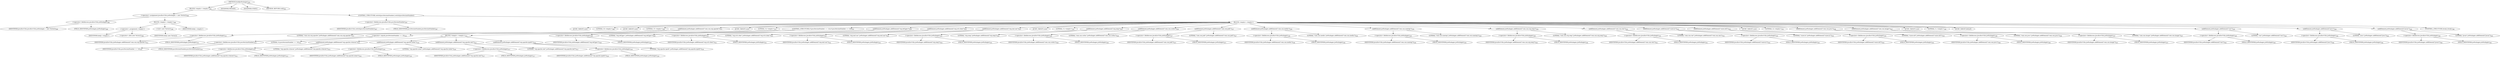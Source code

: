 digraph "buildJrePackages" {  
"300" [label = <(METHOD,buildJrePackages)<SUB>305</SUB>> ]
"301" [label = <(BLOCK,&lt;empty&gt;,&lt;empty&gt;)<SUB>305</SUB>> ]
"302" [label = <(&lt;operator&gt;.assignment,JavaEnvUtils.jrePackages = new Vector())<SUB>306</SUB>> ]
"303" [label = <(&lt;operator&gt;.fieldAccess,JavaEnvUtils.jrePackages)<SUB>306</SUB>> ]
"304" [label = <(IDENTIFIER,JavaEnvUtils,JavaEnvUtils.jrePackages = new Vector())<SUB>306</SUB>> ]
"305" [label = <(FIELD_IDENTIFIER,jrePackages,jrePackages)<SUB>306</SUB>> ]
"306" [label = <(BLOCK,&lt;empty&gt;,&lt;empty&gt;)<SUB>306</SUB>> ]
"307" [label = <(&lt;operator&gt;.assignment,&lt;empty&gt;)> ]
"308" [label = <(IDENTIFIER,$obj1,&lt;empty&gt;)> ]
"309" [label = <(&lt;operator&gt;.alloc,new Vector())<SUB>306</SUB>> ]
"310" [label = <(&lt;init&gt;,new Vector())<SUB>306</SUB>> ]
"311" [label = <(IDENTIFIER,$obj1,new Vector())> ]
"312" [label = <(IDENTIFIER,$obj1,&lt;empty&gt;)> ]
"313" [label = <(CONTROL_STRUCTURE,switch(javaVersionNumber),switch(javaVersionNumber))> ]
"314" [label = <(&lt;operator&gt;.fieldAccess,JavaEnvUtils.javaVersionNumber)<SUB>307</SUB>> ]
"315" [label = <(IDENTIFIER,JavaEnvUtils,switch(javaVersionNumber))<SUB>307</SUB>> ]
"316" [label = <(FIELD_IDENTIFIER,javaVersionNumber,javaVersionNumber)<SUB>307</SUB>> ]
"317" [label = <(BLOCK,&lt;empty&gt;,&lt;empty&gt;)> ]
"318" [label = <(JUMP_TARGET,case)> ]
"319" [label = <(LITERAL,16,&lt;empty&gt;)<SUB>308</SUB>> ]
"320" [label = <(JUMP_TARGET,case)> ]
"321" [label = <(LITERAL,15,&lt;empty&gt;)<SUB>309</SUB>> ]
"322" [label = <(addElement,jrePackages.addElement(&quot;com.sun.org.apache&quot;))<SUB>311</SUB>> ]
"323" [label = <(&lt;operator&gt;.fieldAccess,JavaEnvUtils.jrePackages)<SUB>311</SUB>> ]
"324" [label = <(IDENTIFIER,JavaEnvUtils,jrePackages.addElement(&quot;com.sun.org.apache&quot;))<SUB>311</SUB>> ]
"325" [label = <(FIELD_IDENTIFIER,jrePackages,jrePackages)<SUB>311</SUB>> ]
"326" [label = <(LITERAL,&quot;com.sun.org.apache&quot;,jrePackages.addElement(&quot;com.sun.org.apache&quot;))<SUB>311</SUB>> ]
"327" [label = <(JUMP_TARGET,case)> ]
"328" [label = <(LITERAL,14,&lt;empty&gt;)<SUB>313</SUB>> ]
"329" [label = <(CONTROL_STRUCTURE,if (javaVersionNumber == 14),if (javaVersionNumber == 14))<SUB>314</SUB>> ]
"330" [label = <(&lt;operator&gt;.equals,javaVersionNumber == 14)<SUB>314</SUB>> ]
"331" [label = <(&lt;operator&gt;.fieldAccess,JavaEnvUtils.javaVersionNumber)<SUB>314</SUB>> ]
"332" [label = <(IDENTIFIER,JavaEnvUtils,javaVersionNumber == 14)<SUB>314</SUB>> ]
"333" [label = <(FIELD_IDENTIFIER,javaVersionNumber,javaVersionNumber)<SUB>314</SUB>> ]
"334" [label = <(LITERAL,14,javaVersionNumber == 14)<SUB>314</SUB>> ]
"335" [label = <(BLOCK,&lt;empty&gt;,&lt;empty&gt;)<SUB>314</SUB>> ]
"336" [label = <(addElement,jrePackages.addElement(&quot;org.apache.crimson&quot;))<SUB>315</SUB>> ]
"337" [label = <(&lt;operator&gt;.fieldAccess,JavaEnvUtils.jrePackages)<SUB>315</SUB>> ]
"338" [label = <(IDENTIFIER,JavaEnvUtils,jrePackages.addElement(&quot;org.apache.crimson&quot;))<SUB>315</SUB>> ]
"339" [label = <(FIELD_IDENTIFIER,jrePackages,jrePackages)<SUB>315</SUB>> ]
"340" [label = <(LITERAL,&quot;org.apache.crimson&quot;,jrePackages.addElement(&quot;org.apache.crimson&quot;))<SUB>315</SUB>> ]
"341" [label = <(addElement,jrePackages.addElement(&quot;org.apache.xalan&quot;))<SUB>316</SUB>> ]
"342" [label = <(&lt;operator&gt;.fieldAccess,JavaEnvUtils.jrePackages)<SUB>316</SUB>> ]
"343" [label = <(IDENTIFIER,JavaEnvUtils,jrePackages.addElement(&quot;org.apache.xalan&quot;))<SUB>316</SUB>> ]
"344" [label = <(FIELD_IDENTIFIER,jrePackages,jrePackages)<SUB>316</SUB>> ]
"345" [label = <(LITERAL,&quot;org.apache.xalan&quot;,jrePackages.addElement(&quot;org.apache.xalan&quot;))<SUB>316</SUB>> ]
"346" [label = <(addElement,jrePackages.addElement(&quot;org.apache.xml&quot;))<SUB>317</SUB>> ]
"347" [label = <(&lt;operator&gt;.fieldAccess,JavaEnvUtils.jrePackages)<SUB>317</SUB>> ]
"348" [label = <(IDENTIFIER,JavaEnvUtils,jrePackages.addElement(&quot;org.apache.xml&quot;))<SUB>317</SUB>> ]
"349" [label = <(FIELD_IDENTIFIER,jrePackages,jrePackages)<SUB>317</SUB>> ]
"350" [label = <(LITERAL,&quot;org.apache.xml&quot;,jrePackages.addElement(&quot;org.apache.xml&quot;))<SUB>317</SUB>> ]
"351" [label = <(addElement,jrePackages.addElement(&quot;org.apache.xpath&quot;))<SUB>318</SUB>> ]
"352" [label = <(&lt;operator&gt;.fieldAccess,JavaEnvUtils.jrePackages)<SUB>318</SUB>> ]
"353" [label = <(IDENTIFIER,JavaEnvUtils,jrePackages.addElement(&quot;org.apache.xpath&quot;))<SUB>318</SUB>> ]
"354" [label = <(FIELD_IDENTIFIER,jrePackages,jrePackages)<SUB>318</SUB>> ]
"355" [label = <(LITERAL,&quot;org.apache.xpath&quot;,jrePackages.addElement(&quot;org.apache.xpath&quot;))<SUB>318</SUB>> ]
"356" [label = <(addElement,jrePackages.addElement(&quot;org.ietf.jgss&quot;))<SUB>320</SUB>> ]
"357" [label = <(&lt;operator&gt;.fieldAccess,JavaEnvUtils.jrePackages)<SUB>320</SUB>> ]
"358" [label = <(IDENTIFIER,JavaEnvUtils,jrePackages.addElement(&quot;org.ietf.jgss&quot;))<SUB>320</SUB>> ]
"359" [label = <(FIELD_IDENTIFIER,jrePackages,jrePackages)<SUB>320</SUB>> ]
"360" [label = <(LITERAL,&quot;org.ietf.jgss&quot;,jrePackages.addElement(&quot;org.ietf.jgss&quot;))<SUB>320</SUB>> ]
"361" [label = <(addElement,jrePackages.addElement(&quot;org.w3c.dom&quot;))<SUB>321</SUB>> ]
"362" [label = <(&lt;operator&gt;.fieldAccess,JavaEnvUtils.jrePackages)<SUB>321</SUB>> ]
"363" [label = <(IDENTIFIER,JavaEnvUtils,jrePackages.addElement(&quot;org.w3c.dom&quot;))<SUB>321</SUB>> ]
"364" [label = <(FIELD_IDENTIFIER,jrePackages,jrePackages)<SUB>321</SUB>> ]
"365" [label = <(LITERAL,&quot;org.w3c.dom&quot;,jrePackages.addElement(&quot;org.w3c.dom&quot;))<SUB>321</SUB>> ]
"366" [label = <(addElement,jrePackages.addElement(&quot;org.xml.sax&quot;))<SUB>322</SUB>> ]
"367" [label = <(&lt;operator&gt;.fieldAccess,JavaEnvUtils.jrePackages)<SUB>322</SUB>> ]
"368" [label = <(IDENTIFIER,JavaEnvUtils,jrePackages.addElement(&quot;org.xml.sax&quot;))<SUB>322</SUB>> ]
"369" [label = <(FIELD_IDENTIFIER,jrePackages,jrePackages)<SUB>322</SUB>> ]
"370" [label = <(LITERAL,&quot;org.xml.sax&quot;,jrePackages.addElement(&quot;org.xml.sax&quot;))<SUB>322</SUB>> ]
"371" [label = <(JUMP_TARGET,case)> ]
"372" [label = <(LITERAL,13,&lt;empty&gt;)<SUB>324</SUB>> ]
"373" [label = <(addElement,jrePackages.addElement(&quot;org.omg&quot;))<SUB>325</SUB>> ]
"374" [label = <(&lt;operator&gt;.fieldAccess,JavaEnvUtils.jrePackages)<SUB>325</SUB>> ]
"375" [label = <(IDENTIFIER,JavaEnvUtils,jrePackages.addElement(&quot;org.omg&quot;))<SUB>325</SUB>> ]
"376" [label = <(FIELD_IDENTIFIER,jrePackages,jrePackages)<SUB>325</SUB>> ]
"377" [label = <(LITERAL,&quot;org.omg&quot;,jrePackages.addElement(&quot;org.omg&quot;))<SUB>325</SUB>> ]
"378" [label = <(addElement,jrePackages.addElement(&quot;com.sun.corba&quot;))<SUB>326</SUB>> ]
"379" [label = <(&lt;operator&gt;.fieldAccess,JavaEnvUtils.jrePackages)<SUB>326</SUB>> ]
"380" [label = <(IDENTIFIER,JavaEnvUtils,jrePackages.addElement(&quot;com.sun.corba&quot;))<SUB>326</SUB>> ]
"381" [label = <(FIELD_IDENTIFIER,jrePackages,jrePackages)<SUB>326</SUB>> ]
"382" [label = <(LITERAL,&quot;com.sun.corba&quot;,jrePackages.addElement(&quot;com.sun.corba&quot;))<SUB>326</SUB>> ]
"383" [label = <(addElement,jrePackages.addElement(&quot;com.sun.jndi&quot;))<SUB>327</SUB>> ]
"384" [label = <(&lt;operator&gt;.fieldAccess,JavaEnvUtils.jrePackages)<SUB>327</SUB>> ]
"385" [label = <(IDENTIFIER,JavaEnvUtils,jrePackages.addElement(&quot;com.sun.jndi&quot;))<SUB>327</SUB>> ]
"386" [label = <(FIELD_IDENTIFIER,jrePackages,jrePackages)<SUB>327</SUB>> ]
"387" [label = <(LITERAL,&quot;com.sun.jndi&quot;,jrePackages.addElement(&quot;com.sun.jndi&quot;))<SUB>327</SUB>> ]
"388" [label = <(addElement,jrePackages.addElement(&quot;com.sun.media&quot;))<SUB>328</SUB>> ]
"389" [label = <(&lt;operator&gt;.fieldAccess,JavaEnvUtils.jrePackages)<SUB>328</SUB>> ]
"390" [label = <(IDENTIFIER,JavaEnvUtils,jrePackages.addElement(&quot;com.sun.media&quot;))<SUB>328</SUB>> ]
"391" [label = <(FIELD_IDENTIFIER,jrePackages,jrePackages)<SUB>328</SUB>> ]
"392" [label = <(LITERAL,&quot;com.sun.media&quot;,jrePackages.addElement(&quot;com.sun.media&quot;))<SUB>328</SUB>> ]
"393" [label = <(addElement,jrePackages.addElement(&quot;com.sun.naming&quot;))<SUB>329</SUB>> ]
"394" [label = <(&lt;operator&gt;.fieldAccess,JavaEnvUtils.jrePackages)<SUB>329</SUB>> ]
"395" [label = <(IDENTIFIER,JavaEnvUtils,jrePackages.addElement(&quot;com.sun.naming&quot;))<SUB>329</SUB>> ]
"396" [label = <(FIELD_IDENTIFIER,jrePackages,jrePackages)<SUB>329</SUB>> ]
"397" [label = <(LITERAL,&quot;com.sun.naming&quot;,jrePackages.addElement(&quot;com.sun.naming&quot;))<SUB>329</SUB>> ]
"398" [label = <(addElement,jrePackages.addElement(&quot;com.sun.org.omg&quot;))<SUB>330</SUB>> ]
"399" [label = <(&lt;operator&gt;.fieldAccess,JavaEnvUtils.jrePackages)<SUB>330</SUB>> ]
"400" [label = <(IDENTIFIER,JavaEnvUtils,jrePackages.addElement(&quot;com.sun.org.omg&quot;))<SUB>330</SUB>> ]
"401" [label = <(FIELD_IDENTIFIER,jrePackages,jrePackages)<SUB>330</SUB>> ]
"402" [label = <(LITERAL,&quot;com.sun.org.omg&quot;,jrePackages.addElement(&quot;com.sun.org.omg&quot;))<SUB>330</SUB>> ]
"403" [label = <(addElement,jrePackages.addElement(&quot;com.sun.rmi&quot;))<SUB>331</SUB>> ]
"404" [label = <(&lt;operator&gt;.fieldAccess,JavaEnvUtils.jrePackages)<SUB>331</SUB>> ]
"405" [label = <(IDENTIFIER,JavaEnvUtils,jrePackages.addElement(&quot;com.sun.rmi&quot;))<SUB>331</SUB>> ]
"406" [label = <(FIELD_IDENTIFIER,jrePackages,jrePackages)<SUB>331</SUB>> ]
"407" [label = <(LITERAL,&quot;com.sun.rmi&quot;,jrePackages.addElement(&quot;com.sun.rmi&quot;))<SUB>331</SUB>> ]
"408" [label = <(addElement,jrePackages.addElement(&quot;sunw.io&quot;))<SUB>332</SUB>> ]
"409" [label = <(&lt;operator&gt;.fieldAccess,JavaEnvUtils.jrePackages)<SUB>332</SUB>> ]
"410" [label = <(IDENTIFIER,JavaEnvUtils,jrePackages.addElement(&quot;sunw.io&quot;))<SUB>332</SUB>> ]
"411" [label = <(FIELD_IDENTIFIER,jrePackages,jrePackages)<SUB>332</SUB>> ]
"412" [label = <(LITERAL,&quot;sunw.io&quot;,jrePackages.addElement(&quot;sunw.io&quot;))<SUB>332</SUB>> ]
"413" [label = <(addElement,jrePackages.addElement(&quot;sunw.util&quot;))<SUB>333</SUB>> ]
"414" [label = <(&lt;operator&gt;.fieldAccess,JavaEnvUtils.jrePackages)<SUB>333</SUB>> ]
"415" [label = <(IDENTIFIER,JavaEnvUtils,jrePackages.addElement(&quot;sunw.util&quot;))<SUB>333</SUB>> ]
"416" [label = <(FIELD_IDENTIFIER,jrePackages,jrePackages)<SUB>333</SUB>> ]
"417" [label = <(LITERAL,&quot;sunw.util&quot;,jrePackages.addElement(&quot;sunw.util&quot;))<SUB>333</SUB>> ]
"418" [label = <(JUMP_TARGET,case)> ]
"419" [label = <(LITERAL,12,&lt;empty&gt;)<SUB>335</SUB>> ]
"420" [label = <(addElement,jrePackages.addElement(&quot;com.sun.java&quot;))<SUB>336</SUB>> ]
"421" [label = <(&lt;operator&gt;.fieldAccess,JavaEnvUtils.jrePackages)<SUB>336</SUB>> ]
"422" [label = <(IDENTIFIER,JavaEnvUtils,jrePackages.addElement(&quot;com.sun.java&quot;))<SUB>336</SUB>> ]
"423" [label = <(FIELD_IDENTIFIER,jrePackages,jrePackages)<SUB>336</SUB>> ]
"424" [label = <(LITERAL,&quot;com.sun.java&quot;,jrePackages.addElement(&quot;com.sun.java&quot;))<SUB>336</SUB>> ]
"425" [label = <(addElement,jrePackages.addElement(&quot;com.sun.image&quot;))<SUB>337</SUB>> ]
"426" [label = <(&lt;operator&gt;.fieldAccess,JavaEnvUtils.jrePackages)<SUB>337</SUB>> ]
"427" [label = <(IDENTIFIER,JavaEnvUtils,jrePackages.addElement(&quot;com.sun.image&quot;))<SUB>337</SUB>> ]
"428" [label = <(FIELD_IDENTIFIER,jrePackages,jrePackages)<SUB>337</SUB>> ]
"429" [label = <(LITERAL,&quot;com.sun.image&quot;,jrePackages.addElement(&quot;com.sun.image&quot;))<SUB>337</SUB>> ]
"430" [label = <(JUMP_TARGET,case)> ]
"431" [label = <(LITERAL,11,&lt;empty&gt;)<SUB>340</SUB>> ]
"432" [label = <(JUMP_TARGET,default)> ]
"433" [label = <(addElement,jrePackages.addElement(&quot;sun&quot;))<SUB>343</SUB>> ]
"434" [label = <(&lt;operator&gt;.fieldAccess,JavaEnvUtils.jrePackages)<SUB>343</SUB>> ]
"435" [label = <(IDENTIFIER,JavaEnvUtils,jrePackages.addElement(&quot;sun&quot;))<SUB>343</SUB>> ]
"436" [label = <(FIELD_IDENTIFIER,jrePackages,jrePackages)<SUB>343</SUB>> ]
"437" [label = <(LITERAL,&quot;sun&quot;,jrePackages.addElement(&quot;sun&quot;))<SUB>343</SUB>> ]
"438" [label = <(addElement,jrePackages.addElement(&quot;java&quot;))<SUB>344</SUB>> ]
"439" [label = <(&lt;operator&gt;.fieldAccess,JavaEnvUtils.jrePackages)<SUB>344</SUB>> ]
"440" [label = <(IDENTIFIER,JavaEnvUtils,jrePackages.addElement(&quot;java&quot;))<SUB>344</SUB>> ]
"441" [label = <(FIELD_IDENTIFIER,jrePackages,jrePackages)<SUB>344</SUB>> ]
"442" [label = <(LITERAL,&quot;java&quot;,jrePackages.addElement(&quot;java&quot;))<SUB>344</SUB>> ]
"443" [label = <(addElement,jrePackages.addElement(&quot;javax&quot;))<SUB>345</SUB>> ]
"444" [label = <(&lt;operator&gt;.fieldAccess,JavaEnvUtils.jrePackages)<SUB>345</SUB>> ]
"445" [label = <(IDENTIFIER,JavaEnvUtils,jrePackages.addElement(&quot;javax&quot;))<SUB>345</SUB>> ]
"446" [label = <(FIELD_IDENTIFIER,jrePackages,jrePackages)<SUB>345</SUB>> ]
"447" [label = <(LITERAL,&quot;javax&quot;,jrePackages.addElement(&quot;javax&quot;))<SUB>345</SUB>> ]
"448" [label = <(CONTROL_STRUCTURE,break;,break;)<SUB>346</SUB>> ]
"449" [label = <(MODIFIER,PRIVATE)> ]
"450" [label = <(MODIFIER,STATIC)> ]
"451" [label = <(METHOD_RETURN,void)<SUB>305</SUB>> ]
  "300" -> "301" 
  "300" -> "449" 
  "300" -> "450" 
  "300" -> "451" 
  "301" -> "302" 
  "301" -> "313" 
  "302" -> "303" 
  "302" -> "306" 
  "303" -> "304" 
  "303" -> "305" 
  "306" -> "307" 
  "306" -> "310" 
  "306" -> "312" 
  "307" -> "308" 
  "307" -> "309" 
  "310" -> "311" 
  "313" -> "314" 
  "313" -> "317" 
  "314" -> "315" 
  "314" -> "316" 
  "317" -> "318" 
  "317" -> "319" 
  "317" -> "320" 
  "317" -> "321" 
  "317" -> "322" 
  "317" -> "327" 
  "317" -> "328" 
  "317" -> "329" 
  "317" -> "356" 
  "317" -> "361" 
  "317" -> "366" 
  "317" -> "371" 
  "317" -> "372" 
  "317" -> "373" 
  "317" -> "378" 
  "317" -> "383" 
  "317" -> "388" 
  "317" -> "393" 
  "317" -> "398" 
  "317" -> "403" 
  "317" -> "408" 
  "317" -> "413" 
  "317" -> "418" 
  "317" -> "419" 
  "317" -> "420" 
  "317" -> "425" 
  "317" -> "430" 
  "317" -> "431" 
  "317" -> "432" 
  "317" -> "433" 
  "317" -> "438" 
  "317" -> "443" 
  "317" -> "448" 
  "322" -> "323" 
  "322" -> "326" 
  "323" -> "324" 
  "323" -> "325" 
  "329" -> "330" 
  "329" -> "335" 
  "330" -> "331" 
  "330" -> "334" 
  "331" -> "332" 
  "331" -> "333" 
  "335" -> "336" 
  "335" -> "341" 
  "335" -> "346" 
  "335" -> "351" 
  "336" -> "337" 
  "336" -> "340" 
  "337" -> "338" 
  "337" -> "339" 
  "341" -> "342" 
  "341" -> "345" 
  "342" -> "343" 
  "342" -> "344" 
  "346" -> "347" 
  "346" -> "350" 
  "347" -> "348" 
  "347" -> "349" 
  "351" -> "352" 
  "351" -> "355" 
  "352" -> "353" 
  "352" -> "354" 
  "356" -> "357" 
  "356" -> "360" 
  "357" -> "358" 
  "357" -> "359" 
  "361" -> "362" 
  "361" -> "365" 
  "362" -> "363" 
  "362" -> "364" 
  "366" -> "367" 
  "366" -> "370" 
  "367" -> "368" 
  "367" -> "369" 
  "373" -> "374" 
  "373" -> "377" 
  "374" -> "375" 
  "374" -> "376" 
  "378" -> "379" 
  "378" -> "382" 
  "379" -> "380" 
  "379" -> "381" 
  "383" -> "384" 
  "383" -> "387" 
  "384" -> "385" 
  "384" -> "386" 
  "388" -> "389" 
  "388" -> "392" 
  "389" -> "390" 
  "389" -> "391" 
  "393" -> "394" 
  "393" -> "397" 
  "394" -> "395" 
  "394" -> "396" 
  "398" -> "399" 
  "398" -> "402" 
  "399" -> "400" 
  "399" -> "401" 
  "403" -> "404" 
  "403" -> "407" 
  "404" -> "405" 
  "404" -> "406" 
  "408" -> "409" 
  "408" -> "412" 
  "409" -> "410" 
  "409" -> "411" 
  "413" -> "414" 
  "413" -> "417" 
  "414" -> "415" 
  "414" -> "416" 
  "420" -> "421" 
  "420" -> "424" 
  "421" -> "422" 
  "421" -> "423" 
  "425" -> "426" 
  "425" -> "429" 
  "426" -> "427" 
  "426" -> "428" 
  "433" -> "434" 
  "433" -> "437" 
  "434" -> "435" 
  "434" -> "436" 
  "438" -> "439" 
  "438" -> "442" 
  "439" -> "440" 
  "439" -> "441" 
  "443" -> "444" 
  "443" -> "447" 
  "444" -> "445" 
  "444" -> "446" 
}
